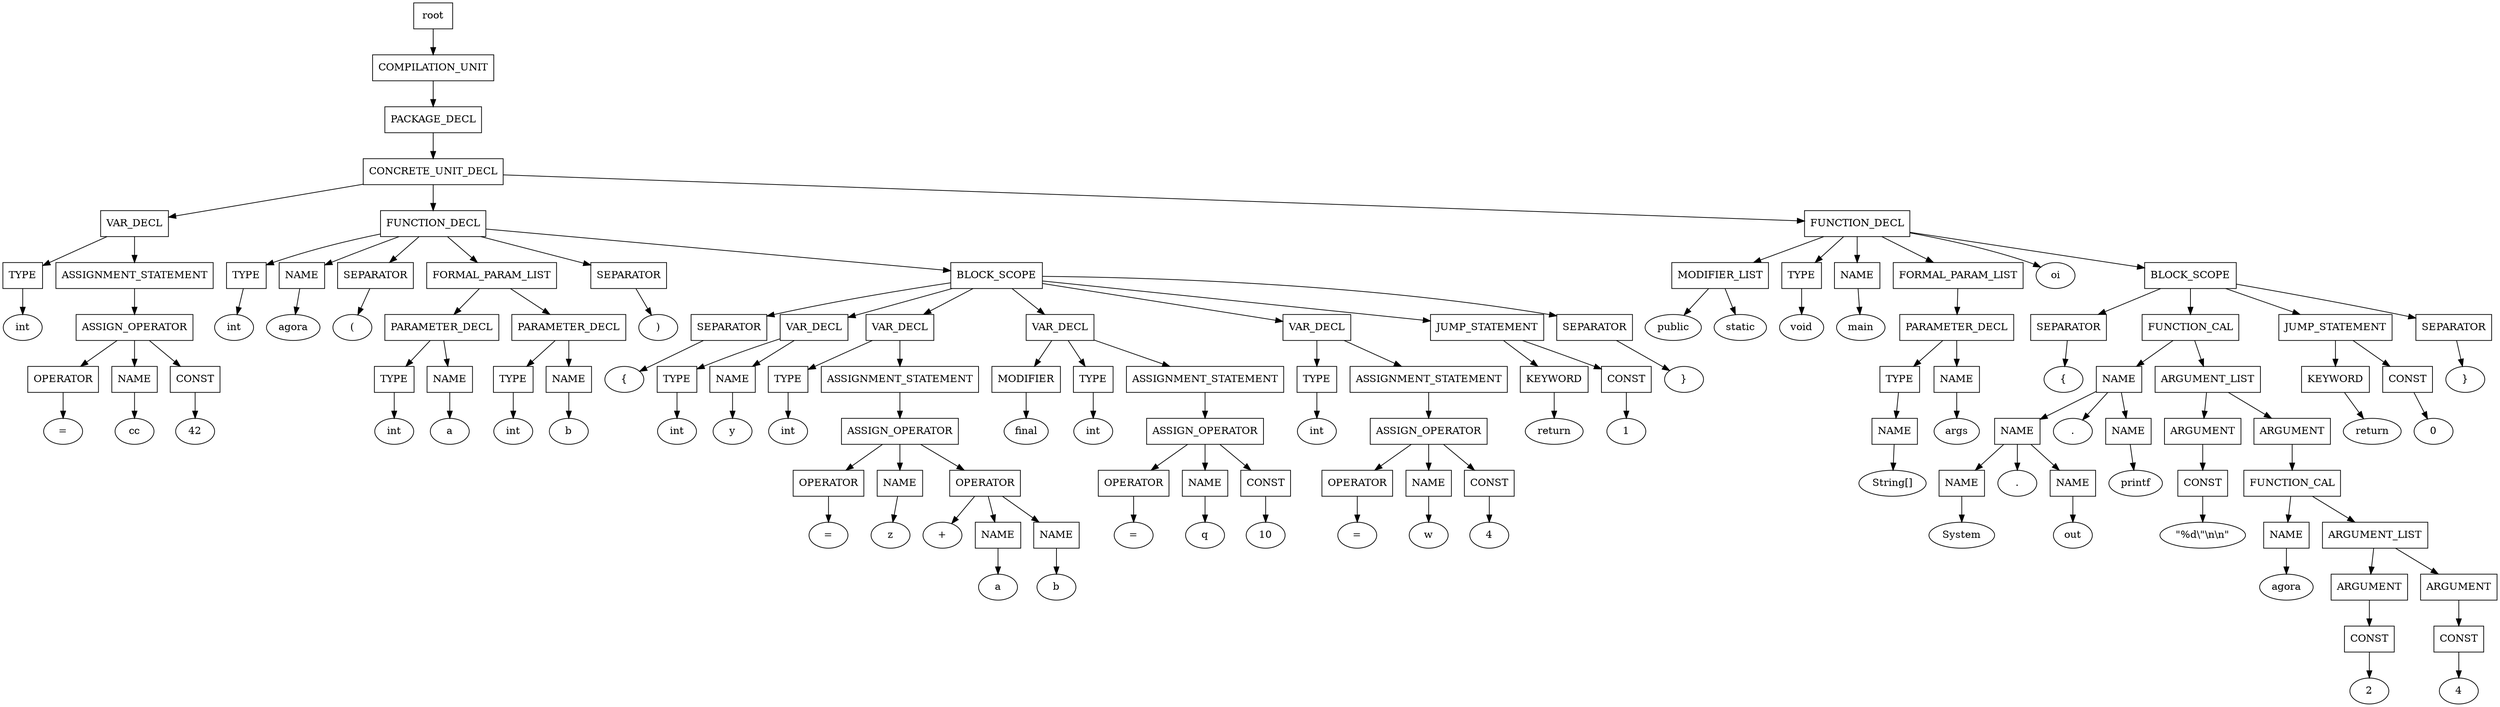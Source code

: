 digraph G {
	splines="TRUE";
	n_0 [label="root", shape="rectangle"]
	n_0 -> n_1
	n_1 [label="COMPILATION_UNIT", shape="rectangle"]
	n_1 -> n_2
	n_2 [label="PACKAGE_DECL", shape="rectangle"]
	n_2 -> n_3
	n_3 [label="CONCRETE_UNIT_DECL", shape="rectangle"]
	n_3 -> n_4
	n_4 [label="VAR_DECL", shape="rectangle"]
	n_4 -> n_7
	n_7 [label="TYPE", shape="rectangle"]
	n_7 -> n_21
	n_21 [label="int", shape="ellipse"]
	n_4 -> n_8
	n_8 [label="ASSIGNMENT_STATEMENT", shape="rectangle"]
	n_8 -> n_22
	n_22 [label="ASSIGN_OPERATOR", shape="rectangle"]
	n_22 -> n_45
	n_45 [label="OPERATOR", shape="rectangle"]
	n_45 -> n_73
	n_73 [label="=", shape="ellipse"]
	n_22 -> n_46
	n_46 [label="NAME", shape="rectangle"]
	n_46 -> n_74
	n_74 [label="cc", shape="ellipse"]
	n_22 -> n_47
	n_47 [label="CONST", shape="rectangle"]
	n_47 -> n_75
	n_75 [label="42", shape="ellipse"]
	n_3 -> n_5
	n_5 [label="FUNCTION_DECL", shape="rectangle"]
	n_5 -> n_9
	n_9 [label="TYPE", shape="rectangle"]
	n_9 -> n_23
	n_23 [label="int", shape="ellipse"]
	n_5 -> n_10
	n_10 [label="NAME", shape="rectangle"]
	n_10 -> n_24
	n_24 [label="agora", shape="ellipse"]
	n_5 -> n_11
	n_11 [label="SEPARATOR", shape="rectangle"]
	n_11 -> n_25
	n_25 [label="(", shape="ellipse"]
	n_5 -> n_12
	n_12 [label="FORMAL_PARAM_LIST", shape="rectangle"]
	n_12 -> n_26
	n_26 [label="PARAMETER_DECL", shape="rectangle"]
	n_26 -> n_48
	n_48 [label="TYPE", shape="rectangle"]
	n_48 -> n_76
	n_76 [label="int", shape="ellipse"]
	n_26 -> n_49
	n_49 [label="NAME", shape="rectangle"]
	n_49 -> n_77
	n_77 [label="a", shape="ellipse"]
	n_12 -> n_27
	n_27 [label="PARAMETER_DECL", shape="rectangle"]
	n_27 -> n_50
	n_50 [label="TYPE", shape="rectangle"]
	n_50 -> n_78
	n_78 [label="int", shape="ellipse"]
	n_27 -> n_51
	n_51 [label="NAME", shape="rectangle"]
	n_51 -> n_79
	n_79 [label="b", shape="ellipse"]
	n_5 -> n_13
	n_13 [label="SEPARATOR", shape="rectangle"]
	n_13 -> n_28
	n_28 [label=")", shape="ellipse"]
	n_5 -> n_14
	n_14 [label="BLOCK_SCOPE", shape="rectangle"]
	n_14 -> n_29
	n_29 [label="SEPARATOR", shape="rectangle"]
	n_29 -> n_52
	n_52 [label="{", shape="ellipse"]
	n_14 -> n_30
	n_30 [label="VAR_DECL", shape="rectangle"]
	n_30 -> n_53
	n_53 [label="TYPE", shape="rectangle"]
	n_53 -> n_80
	n_80 [label="int", shape="ellipse"]
	n_30 -> n_54
	n_54 [label="NAME", shape="rectangle"]
	n_54 -> n_81
	n_81 [label="y", shape="ellipse"]
	n_14 -> n_31
	n_31 [label="VAR_DECL", shape="rectangle"]
	n_31 -> n_55
	n_55 [label="TYPE", shape="rectangle"]
	n_55 -> n_82
	n_82 [label="int", shape="ellipse"]
	n_31 -> n_56
	n_56 [label="ASSIGNMENT_STATEMENT", shape="rectangle"]
	n_56 -> n_83
	n_83 [label="ASSIGN_OPERATOR", shape="rectangle"]
	n_83 -> n_100
	n_100 [label="OPERATOR", shape="rectangle"]
	n_100 -> n_116
	n_116 [label="=", shape="ellipse"]
	n_83 -> n_101
	n_101 [label="NAME", shape="rectangle"]
	n_101 -> n_117
	n_117 [label="z", shape="ellipse"]
	n_83 -> n_102
	n_102 [label="OPERATOR", shape="rectangle"]
	n_102 -> n_118
	n_118 [label="+", shape="ellipse"]
	n_102 -> n_119
	n_119 [label="NAME", shape="rectangle"]
	n_119 -> n_132
	n_132 [label="a", shape="ellipse"]
	n_102 -> n_120
	n_120 [label="NAME", shape="rectangle"]
	n_120 -> n_133
	n_133 [label="b", shape="ellipse"]
	n_14 -> n_32
	n_32 [label="VAR_DECL", shape="rectangle"]
	n_32 -> n_57
	n_57 [label="MODIFIER", shape="rectangle"]
	n_57 -> n_84
	n_84 [label="final", shape="ellipse"]
	n_32 -> n_58
	n_58 [label="TYPE", shape="rectangle"]
	n_58 -> n_85
	n_85 [label="int", shape="ellipse"]
	n_32 -> n_59
	n_59 [label="ASSIGNMENT_STATEMENT", shape="rectangle"]
	n_59 -> n_86
	n_86 [label="ASSIGN_OPERATOR", shape="rectangle"]
	n_86 -> n_103
	n_103 [label="OPERATOR", shape="rectangle"]
	n_103 -> n_121
	n_121 [label="=", shape="ellipse"]
	n_86 -> n_104
	n_104 [label="NAME", shape="rectangle"]
	n_104 -> n_122
	n_122 [label="q", shape="ellipse"]
	n_86 -> n_105
	n_105 [label="CONST", shape="rectangle"]
	n_105 -> n_123
	n_123 [label="10", shape="ellipse"]
	n_14 -> n_33
	n_33 [label="VAR_DECL", shape="rectangle"]
	n_33 -> n_60
	n_60 [label="TYPE", shape="rectangle"]
	n_60 -> n_87
	n_87 [label="int", shape="ellipse"]
	n_33 -> n_61
	n_61 [label="ASSIGNMENT_STATEMENT", shape="rectangle"]
	n_61 -> n_88
	n_88 [label="ASSIGN_OPERATOR", shape="rectangle"]
	n_88 -> n_106
	n_106 [label="OPERATOR", shape="rectangle"]
	n_106 -> n_124
	n_124 [label="=", shape="ellipse"]
	n_88 -> n_107
	n_107 [label="NAME", shape="rectangle"]
	n_107 -> n_125
	n_125 [label="w", shape="ellipse"]
	n_88 -> n_108
	n_108 [label="CONST", shape="rectangle"]
	n_108 -> n_126
	n_126 [label="4", shape="ellipse"]
	n_14 -> n_34
	n_34 [label="JUMP_STATEMENT", shape="rectangle"]
	n_34 -> n_62
	n_62 [label="KEYWORD", shape="rectangle"]
	n_62 -> n_89
	n_89 [label="return", shape="ellipse"]
	n_34 -> n_63
	n_63 [label="CONST", shape="rectangle"]
	n_63 -> n_90
	n_90 [label="1", shape="ellipse"]
	n_14 -> n_35
	n_35 [label="SEPARATOR", shape="rectangle"]
	n_35 -> n_64
	n_64 [label="}", shape="ellipse"]
	n_3 -> n_6
	n_6 [label="FUNCTION_DECL", shape="rectangle"]
	n_6 -> n_15
	n_15 [label="MODIFIER_LIST", shape="rectangle"]
	n_15 -> n_36
	n_36 [label="public", shape="ellipse"]
	n_15 -> n_37
	n_37 [label="static", shape="ellipse"]
	n_6 -> n_16
	n_16 [label="TYPE", shape="rectangle"]
	n_16 -> n_38
	n_38 [label="void", shape="ellipse"]
	n_6 -> n_17
	n_17 [label="NAME", shape="rectangle"]
	n_17 -> n_39
	n_39 [label="main", shape="ellipse"]
	n_6 -> n_18
	n_18 [label="FORMAL_PARAM_LIST", shape="rectangle"]
	n_18 -> n_40
	n_40 [label="PARAMETER_DECL", shape="rectangle"]
	n_40 -> n_65
	n_65 [label="TYPE", shape="rectangle"]
	n_65 -> n_91
	n_91 [label="NAME", shape="rectangle"]
	n_91 -> n_109
	n_109 [label="String[]", shape="ellipse"]
	n_40 -> n_66
	n_66 [label="NAME", shape="rectangle"]
	n_66 -> n_92
	n_92 [label="args", shape="ellipse"]
	n_6 -> n_19
	n_19 [label="oi", shape="ellipse"]
	n_6 -> n_20
	n_20 [label="BLOCK_SCOPE", shape="rectangle"]
	n_20 -> n_41
	n_41 [label="SEPARATOR", shape="rectangle"]
	n_41 -> n_67
	n_67 [label="{", shape="ellipse"]
	n_20 -> n_42
	n_42 [label="FUNCTION_CAL", shape="rectangle"]
	n_42 -> n_68
	n_68 [label="NAME", shape="rectangle"]
	n_68 -> n_93
	n_93 [label="NAME", shape="rectangle"]
	n_93 -> n_110
	n_110 [label="NAME", shape="rectangle"]
	n_110 -> n_127
	n_127 [label="System", shape="ellipse"]
	n_93 -> n_111
	n_111 [label=".", shape="ellipse"]
	n_93 -> n_112
	n_112 [label="NAME", shape="rectangle"]
	n_112 -> n_128
	n_128 [label="out", shape="ellipse"]
	n_68 -> n_94
	n_94 [label=".", shape="ellipse"]
	n_68 -> n_95
	n_95 [label="NAME", shape="rectangle"]
	n_95 -> n_113
	n_113 [label="printf", shape="ellipse"]
	n_42 -> n_69
	n_69 [label="ARGUMENT_LIST", shape="rectangle"]
	n_69 -> n_96
	n_96 [label="ARGUMENT", shape="rectangle"]
	n_96 -> n_114
	n_114 [label="CONST", shape="rectangle"]
	n_114 -> n_129
	n_129 [label="\"%d\\\"\\n\\n\"", shape="ellipse"]
	n_69 -> n_97
	n_97 [label="ARGUMENT", shape="rectangle"]
	n_97 -> n_115
	n_115 [label="FUNCTION_CAL", shape="rectangle"]
	n_115 -> n_130
	n_130 [label="NAME", shape="rectangle"]
	n_130 -> n_134
	n_134 [label="agora", shape="ellipse"]
	n_115 -> n_131
	n_131 [label="ARGUMENT_LIST", shape="rectangle"]
	n_131 -> n_135
	n_135 [label="ARGUMENT", shape="rectangle"]
	n_135 -> n_137
	n_137 [label="CONST", shape="rectangle"]
	n_137 -> n_139
	n_139 [label="2", shape="ellipse"]
	n_131 -> n_136
	n_136 [label="ARGUMENT", shape="rectangle"]
	n_136 -> n_138
	n_138 [label="CONST", shape="rectangle"]
	n_138 -> n_140
	n_140 [label="4", shape="ellipse"]
	n_20 -> n_43
	n_43 [label="JUMP_STATEMENT", shape="rectangle"]
	n_43 -> n_70
	n_70 [label="KEYWORD", shape="rectangle"]
	n_70 -> n_98
	n_98 [label="return", shape="ellipse"]
	n_43 -> n_71
	n_71 [label="CONST", shape="rectangle"]
	n_71 -> n_99
	n_99 [label="0", shape="ellipse"]
	n_20 -> n_44
	n_44 [label="SEPARATOR", shape="rectangle"]
	n_44 -> n_72
	n_72 [label="}", shape="ellipse"]
}